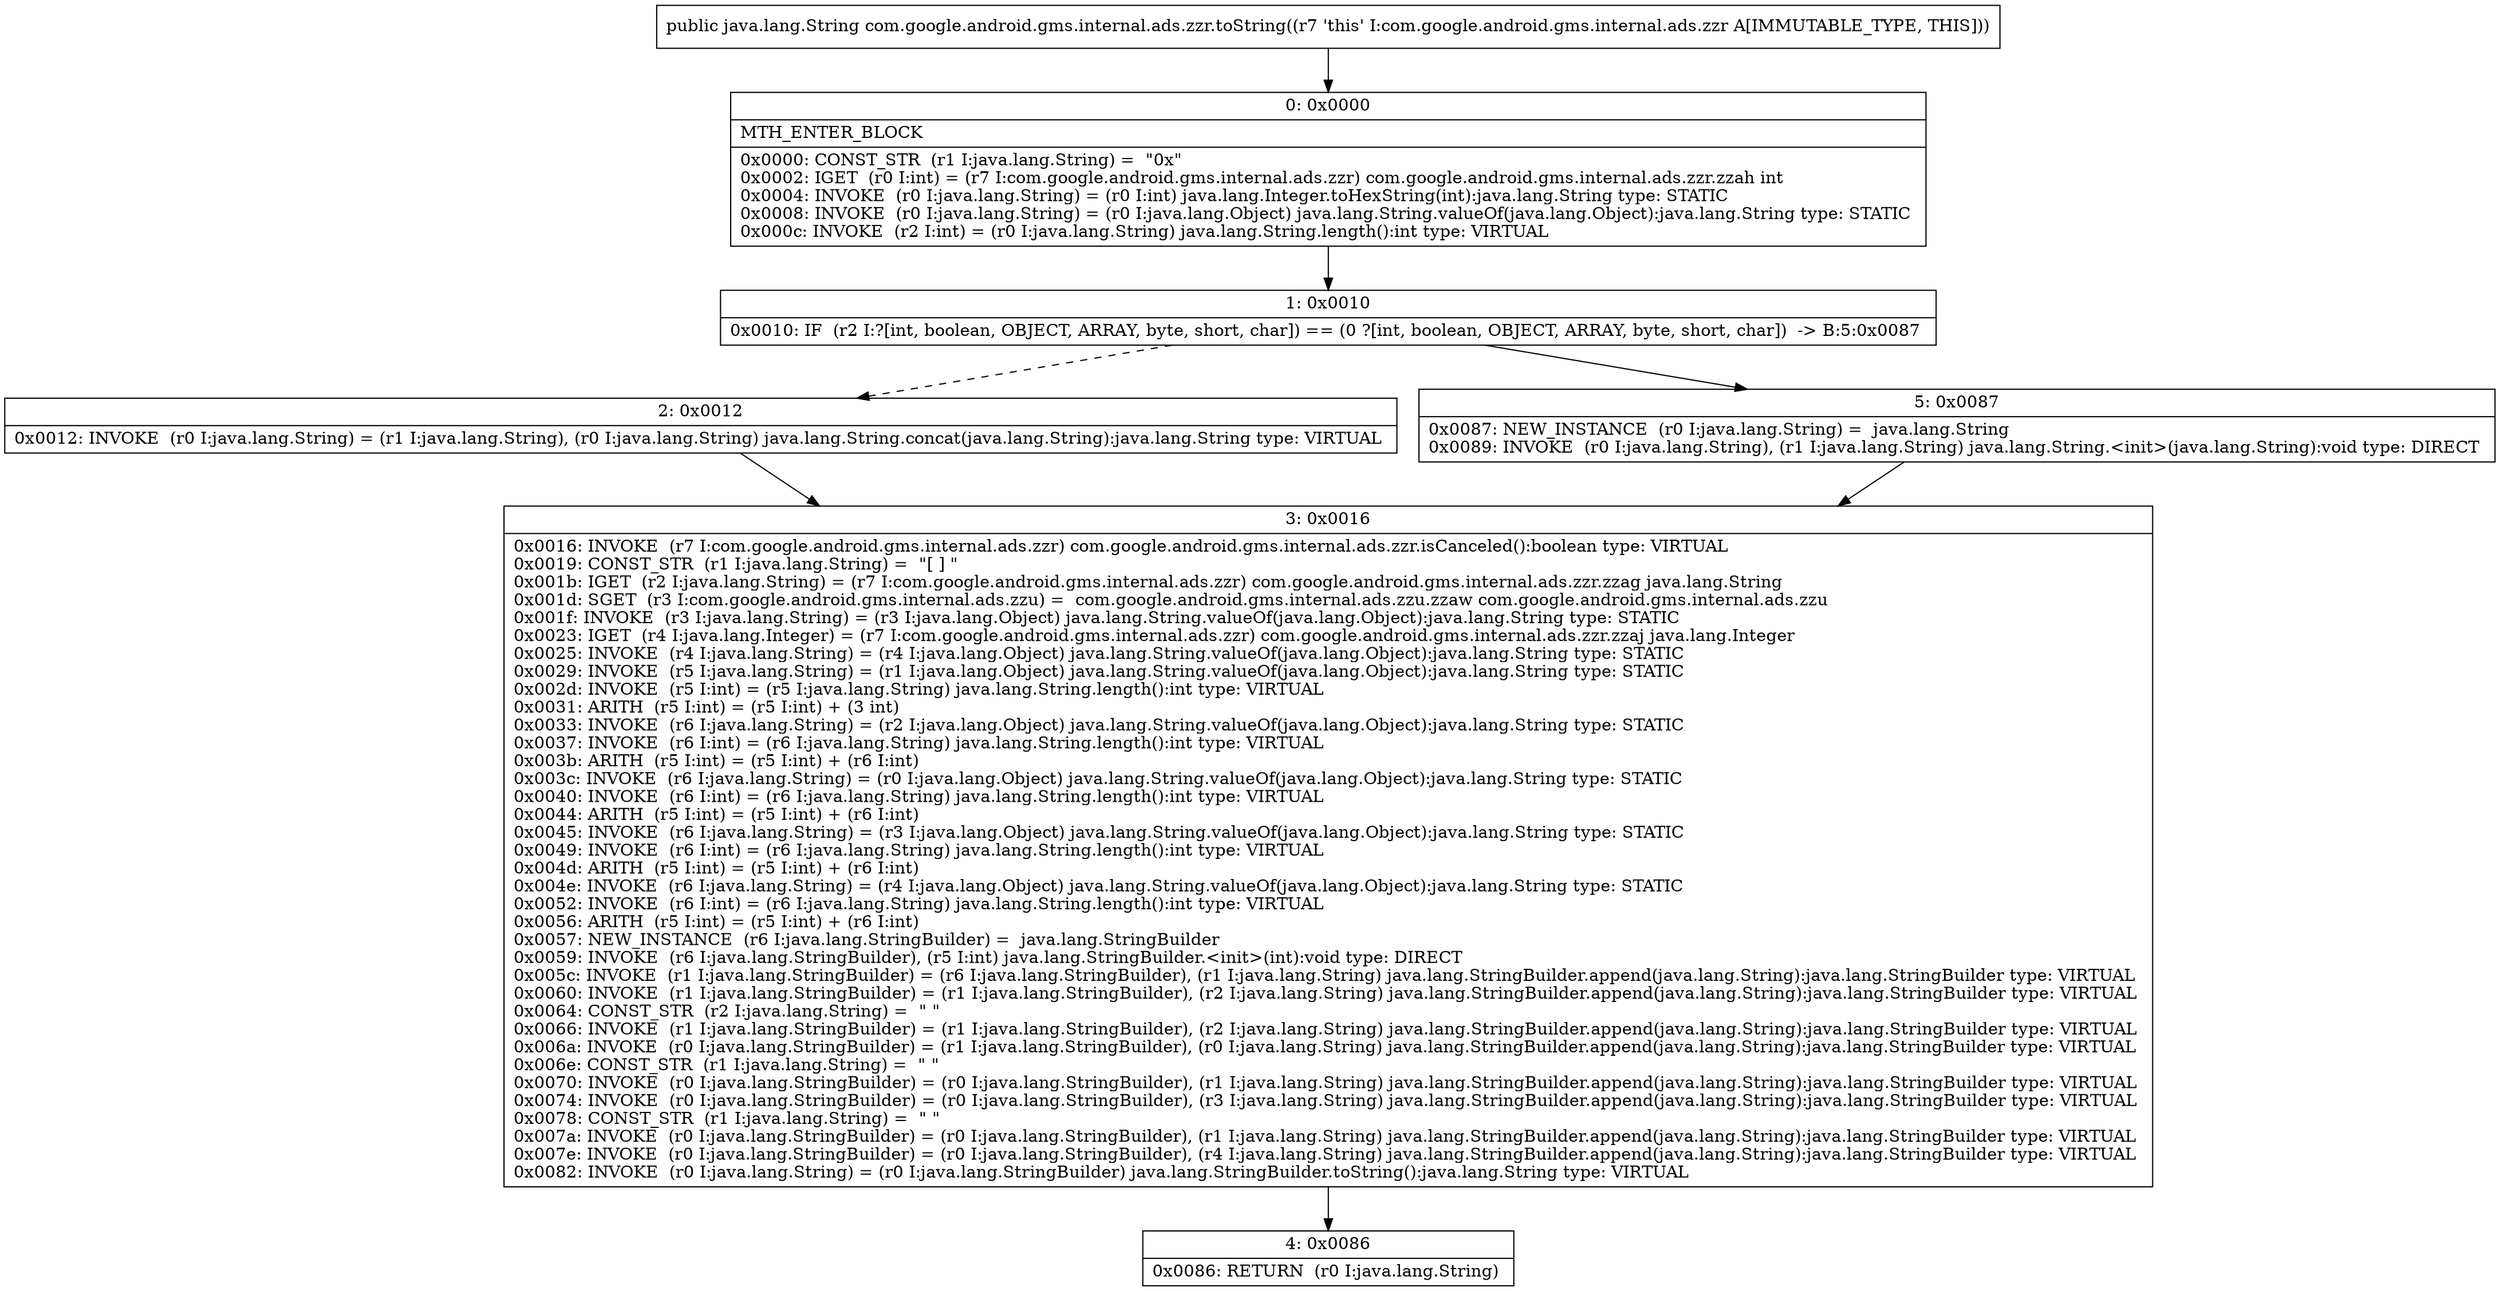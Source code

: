 digraph "CFG forcom.google.android.gms.internal.ads.zzr.toString()Ljava\/lang\/String;" {
Node_0 [shape=record,label="{0\:\ 0x0000|MTH_ENTER_BLOCK\l|0x0000: CONST_STR  (r1 I:java.lang.String) =  \"0x\" \l0x0002: IGET  (r0 I:int) = (r7 I:com.google.android.gms.internal.ads.zzr) com.google.android.gms.internal.ads.zzr.zzah int \l0x0004: INVOKE  (r0 I:java.lang.String) = (r0 I:int) java.lang.Integer.toHexString(int):java.lang.String type: STATIC \l0x0008: INVOKE  (r0 I:java.lang.String) = (r0 I:java.lang.Object) java.lang.String.valueOf(java.lang.Object):java.lang.String type: STATIC \l0x000c: INVOKE  (r2 I:int) = (r0 I:java.lang.String) java.lang.String.length():int type: VIRTUAL \l}"];
Node_1 [shape=record,label="{1\:\ 0x0010|0x0010: IF  (r2 I:?[int, boolean, OBJECT, ARRAY, byte, short, char]) == (0 ?[int, boolean, OBJECT, ARRAY, byte, short, char])  \-\> B:5:0x0087 \l}"];
Node_2 [shape=record,label="{2\:\ 0x0012|0x0012: INVOKE  (r0 I:java.lang.String) = (r1 I:java.lang.String), (r0 I:java.lang.String) java.lang.String.concat(java.lang.String):java.lang.String type: VIRTUAL \l}"];
Node_3 [shape=record,label="{3\:\ 0x0016|0x0016: INVOKE  (r7 I:com.google.android.gms.internal.ads.zzr) com.google.android.gms.internal.ads.zzr.isCanceled():boolean type: VIRTUAL \l0x0019: CONST_STR  (r1 I:java.lang.String) =  \"[ ] \" \l0x001b: IGET  (r2 I:java.lang.String) = (r7 I:com.google.android.gms.internal.ads.zzr) com.google.android.gms.internal.ads.zzr.zzag java.lang.String \l0x001d: SGET  (r3 I:com.google.android.gms.internal.ads.zzu) =  com.google.android.gms.internal.ads.zzu.zzaw com.google.android.gms.internal.ads.zzu \l0x001f: INVOKE  (r3 I:java.lang.String) = (r3 I:java.lang.Object) java.lang.String.valueOf(java.lang.Object):java.lang.String type: STATIC \l0x0023: IGET  (r4 I:java.lang.Integer) = (r7 I:com.google.android.gms.internal.ads.zzr) com.google.android.gms.internal.ads.zzr.zzaj java.lang.Integer \l0x0025: INVOKE  (r4 I:java.lang.String) = (r4 I:java.lang.Object) java.lang.String.valueOf(java.lang.Object):java.lang.String type: STATIC \l0x0029: INVOKE  (r5 I:java.lang.String) = (r1 I:java.lang.Object) java.lang.String.valueOf(java.lang.Object):java.lang.String type: STATIC \l0x002d: INVOKE  (r5 I:int) = (r5 I:java.lang.String) java.lang.String.length():int type: VIRTUAL \l0x0031: ARITH  (r5 I:int) = (r5 I:int) + (3 int) \l0x0033: INVOKE  (r6 I:java.lang.String) = (r2 I:java.lang.Object) java.lang.String.valueOf(java.lang.Object):java.lang.String type: STATIC \l0x0037: INVOKE  (r6 I:int) = (r6 I:java.lang.String) java.lang.String.length():int type: VIRTUAL \l0x003b: ARITH  (r5 I:int) = (r5 I:int) + (r6 I:int) \l0x003c: INVOKE  (r6 I:java.lang.String) = (r0 I:java.lang.Object) java.lang.String.valueOf(java.lang.Object):java.lang.String type: STATIC \l0x0040: INVOKE  (r6 I:int) = (r6 I:java.lang.String) java.lang.String.length():int type: VIRTUAL \l0x0044: ARITH  (r5 I:int) = (r5 I:int) + (r6 I:int) \l0x0045: INVOKE  (r6 I:java.lang.String) = (r3 I:java.lang.Object) java.lang.String.valueOf(java.lang.Object):java.lang.String type: STATIC \l0x0049: INVOKE  (r6 I:int) = (r6 I:java.lang.String) java.lang.String.length():int type: VIRTUAL \l0x004d: ARITH  (r5 I:int) = (r5 I:int) + (r6 I:int) \l0x004e: INVOKE  (r6 I:java.lang.String) = (r4 I:java.lang.Object) java.lang.String.valueOf(java.lang.Object):java.lang.String type: STATIC \l0x0052: INVOKE  (r6 I:int) = (r6 I:java.lang.String) java.lang.String.length():int type: VIRTUAL \l0x0056: ARITH  (r5 I:int) = (r5 I:int) + (r6 I:int) \l0x0057: NEW_INSTANCE  (r6 I:java.lang.StringBuilder) =  java.lang.StringBuilder \l0x0059: INVOKE  (r6 I:java.lang.StringBuilder), (r5 I:int) java.lang.StringBuilder.\<init\>(int):void type: DIRECT \l0x005c: INVOKE  (r1 I:java.lang.StringBuilder) = (r6 I:java.lang.StringBuilder), (r1 I:java.lang.String) java.lang.StringBuilder.append(java.lang.String):java.lang.StringBuilder type: VIRTUAL \l0x0060: INVOKE  (r1 I:java.lang.StringBuilder) = (r1 I:java.lang.StringBuilder), (r2 I:java.lang.String) java.lang.StringBuilder.append(java.lang.String):java.lang.StringBuilder type: VIRTUAL \l0x0064: CONST_STR  (r2 I:java.lang.String) =  \" \" \l0x0066: INVOKE  (r1 I:java.lang.StringBuilder) = (r1 I:java.lang.StringBuilder), (r2 I:java.lang.String) java.lang.StringBuilder.append(java.lang.String):java.lang.StringBuilder type: VIRTUAL \l0x006a: INVOKE  (r0 I:java.lang.StringBuilder) = (r1 I:java.lang.StringBuilder), (r0 I:java.lang.String) java.lang.StringBuilder.append(java.lang.String):java.lang.StringBuilder type: VIRTUAL \l0x006e: CONST_STR  (r1 I:java.lang.String) =  \" \" \l0x0070: INVOKE  (r0 I:java.lang.StringBuilder) = (r0 I:java.lang.StringBuilder), (r1 I:java.lang.String) java.lang.StringBuilder.append(java.lang.String):java.lang.StringBuilder type: VIRTUAL \l0x0074: INVOKE  (r0 I:java.lang.StringBuilder) = (r0 I:java.lang.StringBuilder), (r3 I:java.lang.String) java.lang.StringBuilder.append(java.lang.String):java.lang.StringBuilder type: VIRTUAL \l0x0078: CONST_STR  (r1 I:java.lang.String) =  \" \" \l0x007a: INVOKE  (r0 I:java.lang.StringBuilder) = (r0 I:java.lang.StringBuilder), (r1 I:java.lang.String) java.lang.StringBuilder.append(java.lang.String):java.lang.StringBuilder type: VIRTUAL \l0x007e: INVOKE  (r0 I:java.lang.StringBuilder) = (r0 I:java.lang.StringBuilder), (r4 I:java.lang.String) java.lang.StringBuilder.append(java.lang.String):java.lang.StringBuilder type: VIRTUAL \l0x0082: INVOKE  (r0 I:java.lang.String) = (r0 I:java.lang.StringBuilder) java.lang.StringBuilder.toString():java.lang.String type: VIRTUAL \l}"];
Node_4 [shape=record,label="{4\:\ 0x0086|0x0086: RETURN  (r0 I:java.lang.String) \l}"];
Node_5 [shape=record,label="{5\:\ 0x0087|0x0087: NEW_INSTANCE  (r0 I:java.lang.String) =  java.lang.String \l0x0089: INVOKE  (r0 I:java.lang.String), (r1 I:java.lang.String) java.lang.String.\<init\>(java.lang.String):void type: DIRECT \l}"];
MethodNode[shape=record,label="{public java.lang.String com.google.android.gms.internal.ads.zzr.toString((r7 'this' I:com.google.android.gms.internal.ads.zzr A[IMMUTABLE_TYPE, THIS])) }"];
MethodNode -> Node_0;
Node_0 -> Node_1;
Node_1 -> Node_2[style=dashed];
Node_1 -> Node_5;
Node_2 -> Node_3;
Node_3 -> Node_4;
Node_5 -> Node_3;
}

